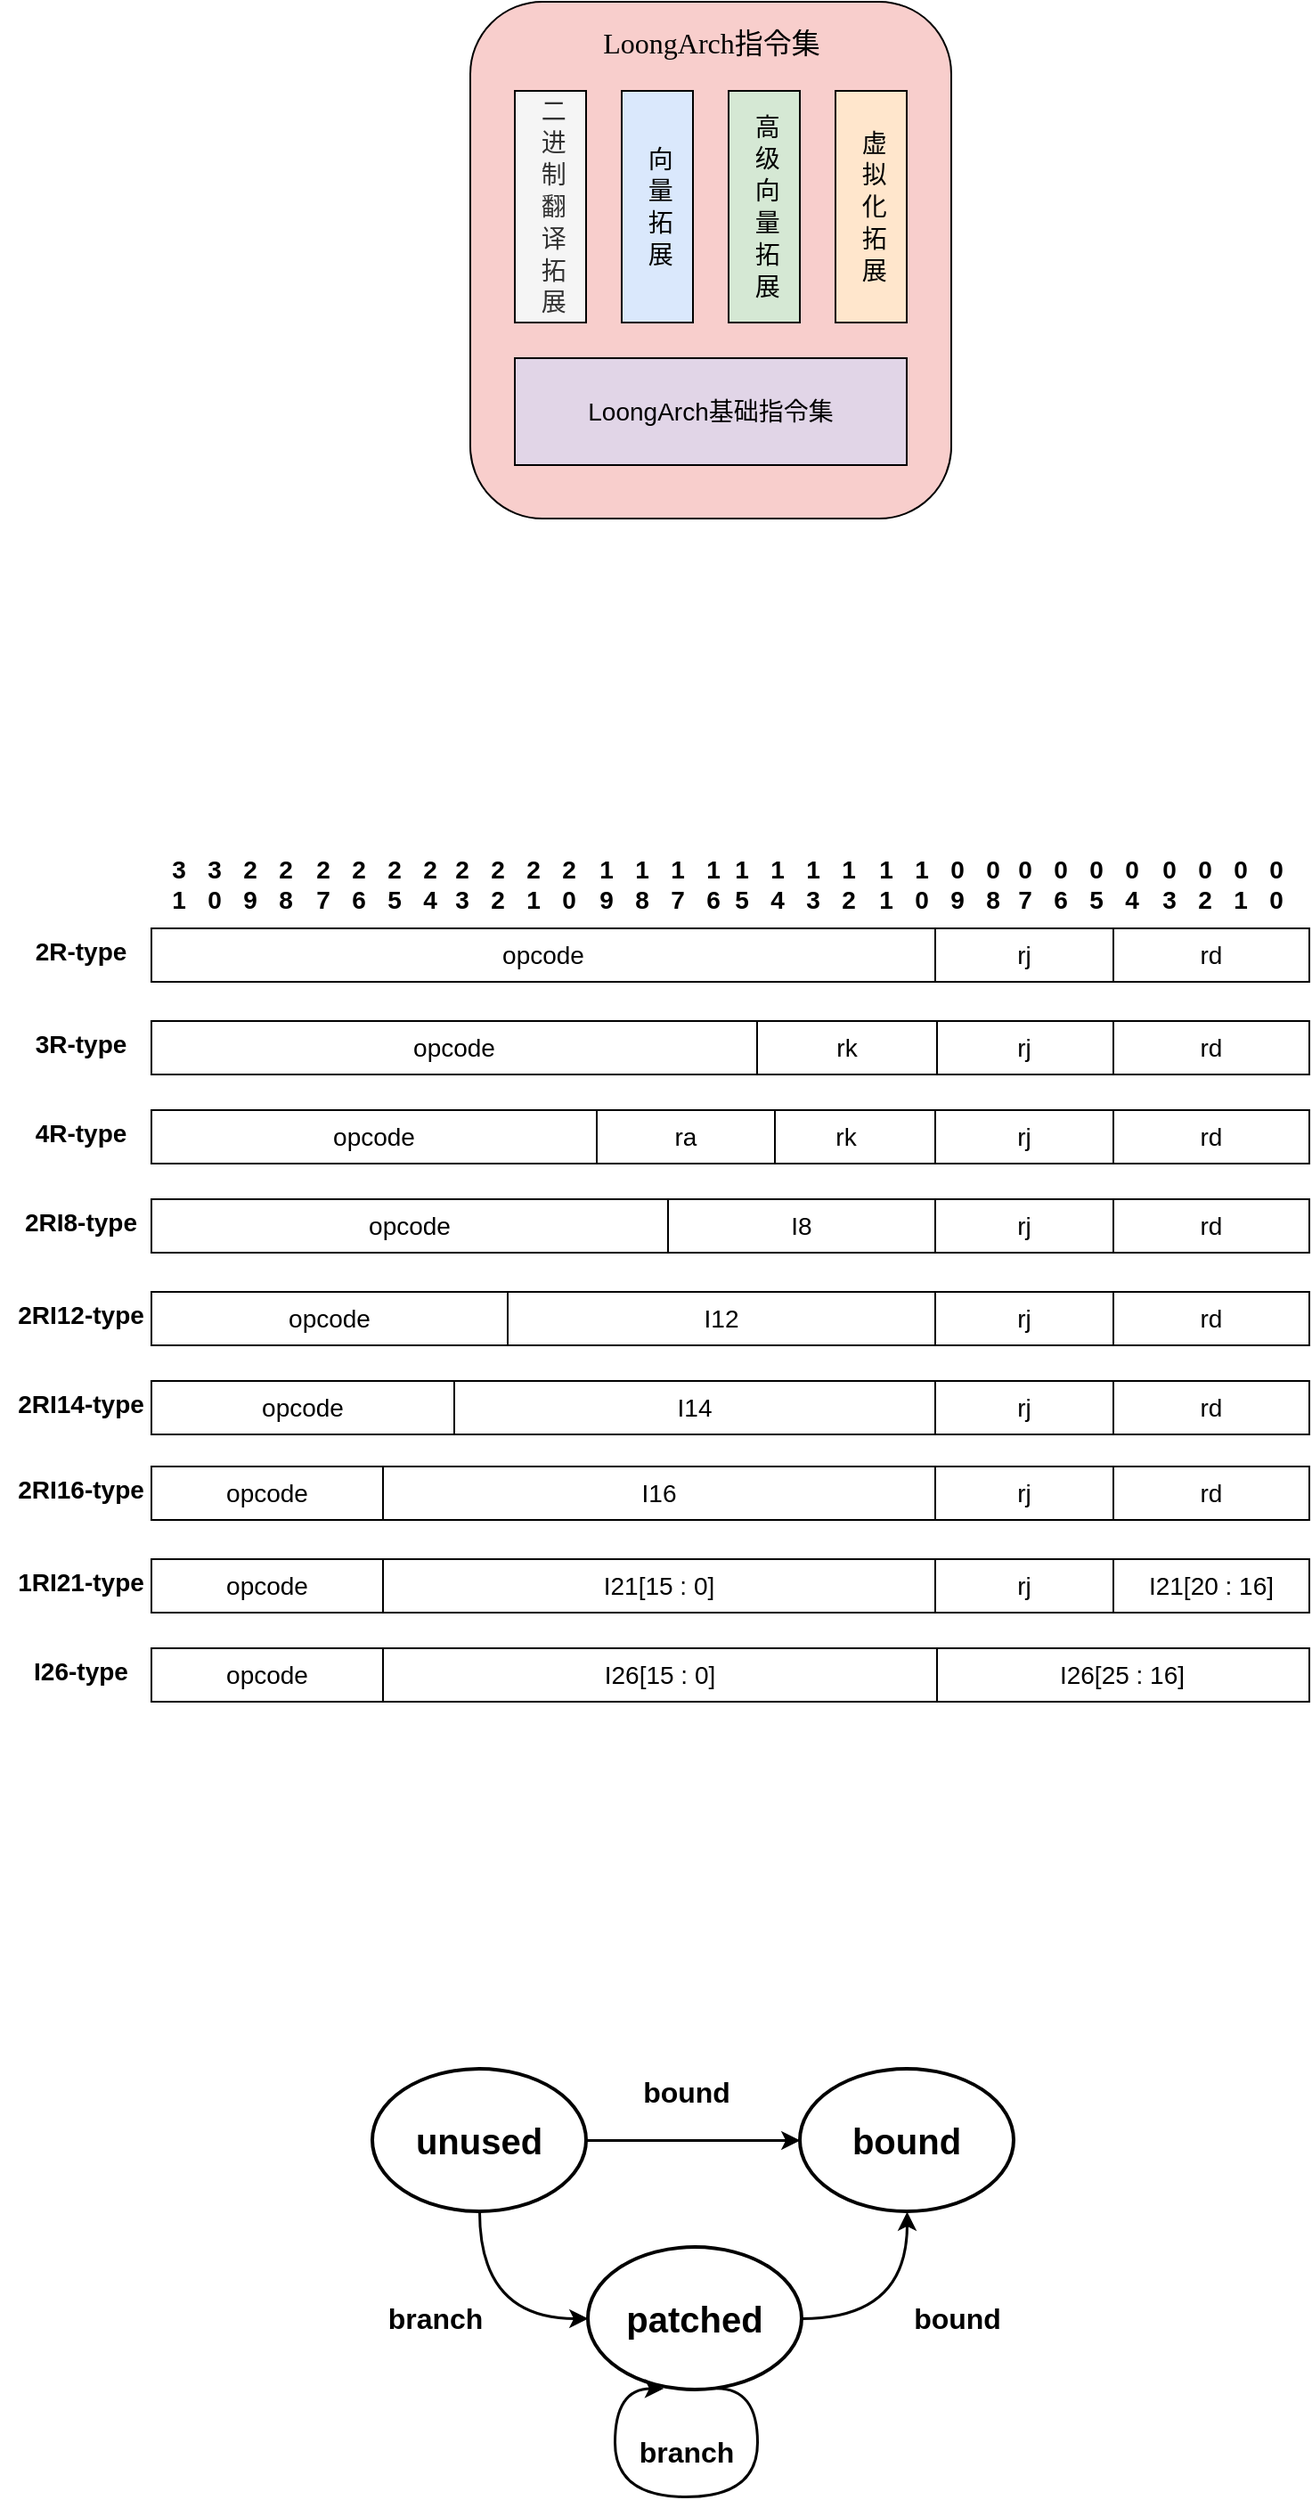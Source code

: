 <mxfile version="26.2.4">
  <diagram name="Page-1" id="nLnqoyDs2qp-jSzca--m">
    <mxGraphModel dx="1360" dy="719" grid="1" gridSize="10" guides="1" tooltips="1" connect="1" arrows="1" fold="1" page="1" pageScale="1" pageWidth="827" pageHeight="1169" math="0" shadow="0">
      <root>
        <mxCell id="0" />
        <mxCell id="1" parent="0" />
        <mxCell id="dvlamM2bj5HqGhSwdMmL-6" value="" style="rounded=1;whiteSpace=wrap;html=1;fillColor=#f8cecc;strokeColor=default;" parent="1" vertex="1">
          <mxGeometry x="279" y="70" width="270" height="290" as="geometry" />
        </mxCell>
        <mxCell id="dvlamM2bj5HqGhSwdMmL-1" value="&lt;font style=&quot;font-size: 14px;&quot;&gt;二 进 制 翻 译 拓 展&lt;/font&gt;" style="rounded=0;whiteSpace=wrap;html=1;direction=east;flipH=1;flipV=0;textDirection=vertical-lr;fillColor=#f5f5f5;fontColor=#333333;strokeColor=default;" parent="1" vertex="1">
          <mxGeometry x="304" y="120" width="40" height="130" as="geometry" />
        </mxCell>
        <mxCell id="dvlamM2bj5HqGhSwdMmL-2" value="&lt;font style=&quot;font-size: 14px;&quot;&gt;向 量 拓 展&lt;/font&gt;" style="rounded=0;whiteSpace=wrap;html=1;direction=east;flipH=1;flipV=0;textDirection=vertical-lr;fillColor=#dae8fc;strokeColor=default;" parent="1" vertex="1">
          <mxGeometry x="364" y="120" width="40" height="130" as="geometry" />
        </mxCell>
        <mxCell id="dvlamM2bj5HqGhSwdMmL-3" value="&lt;font style=&quot;font-size: 14px;&quot;&gt;高 级 向 量 拓 展&lt;/font&gt;" style="rounded=0;whiteSpace=wrap;html=1;direction=east;flipH=1;flipV=0;textDirection=vertical-lr;fillColor=#d5e8d4;strokeColor=default;" parent="1" vertex="1">
          <mxGeometry x="424" y="120" width="40" height="130" as="geometry" />
        </mxCell>
        <mxCell id="dvlamM2bj5HqGhSwdMmL-4" value="&lt;font style=&quot;font-size: 14px;&quot;&gt;虚 拟 化 拓 展&lt;/font&gt;" style="rounded=0;whiteSpace=wrap;html=1;direction=east;flipH=1;flipV=0;textDirection=vertical-lr;fillColor=#ffe6cc;strokeColor=default;" parent="1" vertex="1">
          <mxGeometry x="484" y="120" width="40" height="130" as="geometry" />
        </mxCell>
        <mxCell id="dvlamM2bj5HqGhSwdMmL-5" value="&lt;font style=&quot;font-size: 14px;&quot;&gt;LoongArch基础指令集&lt;/font&gt;" style="rounded=0;whiteSpace=wrap;html=1;fillColor=#e1d5e7;strokeColor=default;" parent="1" vertex="1">
          <mxGeometry x="304" y="270" width="220" height="60" as="geometry" />
        </mxCell>
        <mxCell id="dvlamM2bj5HqGhSwdMmL-7" value="&lt;font style=&quot;font-size: 16px;&quot; face=&quot;Verdana&quot;&gt;LoongArch指令集&lt;/font&gt;" style="text;html=1;align=center;verticalAlign=middle;resizable=0;points=[];autosize=1;strokeColor=none;fillColor=none;" parent="1" vertex="1">
          <mxGeometry x="334" y="78" width="160" height="30" as="geometry" />
        </mxCell>
        <mxCell id="w8Et5FS7XUNBpcLHklHT-1" value="0&lt;div&gt;0&lt;/div&gt;" style="text;html=1;align=center;verticalAlign=middle;resizable=0;points=[];autosize=1;strokeColor=none;fillColor=none;fontStyle=1;fontSize=14;" parent="1" vertex="1">
          <mxGeometry x="716" y="540" width="30" height="50" as="geometry" />
        </mxCell>
        <mxCell id="w8Et5FS7XUNBpcLHklHT-2" value="0&lt;div&gt;1&lt;/div&gt;" style="text;html=1;align=center;verticalAlign=middle;resizable=0;points=[];autosize=1;strokeColor=none;fillColor=none;fontStyle=1;fontSize=14;" parent="1" vertex="1">
          <mxGeometry x="696" y="540" width="30" height="50" as="geometry" />
        </mxCell>
        <mxCell id="w8Et5FS7XUNBpcLHklHT-3" value="0&lt;div&gt;2&lt;/div&gt;" style="text;html=1;align=center;verticalAlign=middle;resizable=0;points=[];autosize=1;strokeColor=none;fillColor=none;fontStyle=1;fontSize=14;" parent="1" vertex="1">
          <mxGeometry x="676" y="540" width="30" height="50" as="geometry" />
        </mxCell>
        <mxCell id="w8Et5FS7XUNBpcLHklHT-4" value="0&lt;div&gt;3&lt;/div&gt;" style="text;html=1;align=center;verticalAlign=middle;resizable=0;points=[];autosize=1;strokeColor=none;fillColor=none;fontStyle=1;fontSize=14;" parent="1" vertex="1">
          <mxGeometry x="656" y="540" width="30" height="50" as="geometry" />
        </mxCell>
        <mxCell id="w8Et5FS7XUNBpcLHklHT-5" value="0&lt;div&gt;4&lt;/div&gt;" style="text;html=1;align=center;verticalAlign=middle;resizable=0;points=[];autosize=1;strokeColor=none;fillColor=none;fontStyle=1;fontSize=14;" parent="1" vertex="1">
          <mxGeometry x="635" y="540" width="30" height="50" as="geometry" />
        </mxCell>
        <mxCell id="w8Et5FS7XUNBpcLHklHT-6" value="0&lt;div&gt;5&lt;/div&gt;" style="text;html=1;align=center;verticalAlign=middle;resizable=0;points=[];autosize=1;strokeColor=none;fillColor=none;fontStyle=1;fontSize=14;" parent="1" vertex="1">
          <mxGeometry x="615" y="540" width="30" height="50" as="geometry" />
        </mxCell>
        <mxCell id="w8Et5FS7XUNBpcLHklHT-7" value="0&lt;div&gt;6&lt;/div&gt;" style="text;html=1;align=center;verticalAlign=middle;resizable=0;points=[];autosize=1;strokeColor=none;fillColor=none;fontStyle=1;fontSize=14;" parent="1" vertex="1">
          <mxGeometry x="595" y="540" width="30" height="50" as="geometry" />
        </mxCell>
        <mxCell id="w8Et5FS7XUNBpcLHklHT-8" value="0&lt;div&gt;7&lt;/div&gt;" style="text;html=1;align=center;verticalAlign=middle;resizable=0;points=[];autosize=1;strokeColor=none;fillColor=none;fontStyle=1;fontSize=14;" parent="1" vertex="1">
          <mxGeometry x="575" y="540" width="30" height="50" as="geometry" />
        </mxCell>
        <mxCell id="w8Et5FS7XUNBpcLHklHT-9" value="0&lt;div&gt;8&lt;/div&gt;" style="text;html=1;align=center;verticalAlign=middle;resizable=0;points=[];autosize=1;strokeColor=none;fillColor=none;fontStyle=1;fontSize=14;" parent="1" vertex="1">
          <mxGeometry x="557" y="540" width="30" height="50" as="geometry" />
        </mxCell>
        <mxCell id="w8Et5FS7XUNBpcLHklHT-10" value="0&lt;div&gt;9&lt;/div&gt;" style="text;html=1;align=center;verticalAlign=middle;resizable=0;points=[];autosize=1;strokeColor=none;fillColor=none;fontStyle=1;fontSize=14;" parent="1" vertex="1">
          <mxGeometry x="537" y="540" width="30" height="50" as="geometry" />
        </mxCell>
        <mxCell id="w8Et5FS7XUNBpcLHklHT-11" value="1&lt;br&gt;&lt;div&gt;0&lt;/div&gt;" style="text;html=1;align=center;verticalAlign=middle;resizable=0;points=[];autosize=1;strokeColor=none;fillColor=none;fontStyle=1;fontSize=14;" parent="1" vertex="1">
          <mxGeometry x="517" y="540" width="30" height="50" as="geometry" />
        </mxCell>
        <mxCell id="w8Et5FS7XUNBpcLHklHT-12" value="1&lt;br&gt;&lt;div&gt;1&lt;/div&gt;" style="text;html=1;align=center;verticalAlign=middle;resizable=0;points=[];autosize=1;strokeColor=none;fillColor=none;fontStyle=1;fontSize=14;" parent="1" vertex="1">
          <mxGeometry x="497" y="540" width="30" height="50" as="geometry" />
        </mxCell>
        <mxCell id="w8Et5FS7XUNBpcLHklHT-13" value="1&lt;br&gt;&lt;div&gt;2&lt;/div&gt;" style="text;html=1;align=center;verticalAlign=middle;resizable=0;points=[];autosize=1;strokeColor=none;fillColor=none;fontStyle=1;fontSize=14;" parent="1" vertex="1">
          <mxGeometry x="476" y="540" width="30" height="50" as="geometry" />
        </mxCell>
        <mxCell id="w8Et5FS7XUNBpcLHklHT-14" value="1&lt;br&gt;&lt;div&gt;3&lt;/div&gt;" style="text;html=1;align=center;verticalAlign=middle;resizable=0;points=[];autosize=1;strokeColor=none;fillColor=none;fontStyle=1;fontSize=14;" parent="1" vertex="1">
          <mxGeometry x="456" y="540" width="30" height="50" as="geometry" />
        </mxCell>
        <mxCell id="w8Et5FS7XUNBpcLHklHT-15" value="1&lt;br&gt;&lt;div&gt;4&lt;/div&gt;" style="text;html=1;align=center;verticalAlign=middle;resizable=0;points=[];autosize=1;strokeColor=none;fillColor=none;fontStyle=1;fontSize=14;" parent="1" vertex="1">
          <mxGeometry x="436" y="540" width="30" height="50" as="geometry" />
        </mxCell>
        <mxCell id="w8Et5FS7XUNBpcLHklHT-16" value="1&lt;br&gt;&lt;div&gt;5&lt;/div&gt;" style="text;html=1;align=center;verticalAlign=middle;resizable=0;points=[];autosize=1;strokeColor=none;fillColor=none;fontStyle=1;fontSize=14;" parent="1" vertex="1">
          <mxGeometry x="416" y="540" width="30" height="50" as="geometry" />
        </mxCell>
        <mxCell id="w8Et5FS7XUNBpcLHklHT-17" value="1&lt;br&gt;&lt;div&gt;6&lt;/div&gt;" style="text;html=1;align=center;verticalAlign=middle;resizable=0;points=[];autosize=1;strokeColor=none;fillColor=none;fontStyle=1;fontSize=14;" parent="1" vertex="1">
          <mxGeometry x="400" y="540" width="30" height="50" as="geometry" />
        </mxCell>
        <mxCell id="w8Et5FS7XUNBpcLHklHT-18" value="1&lt;br&gt;&lt;div&gt;7&lt;/div&gt;" style="text;html=1;align=center;verticalAlign=middle;resizable=0;points=[];autosize=1;strokeColor=none;fillColor=none;fontStyle=1;fontSize=14;" parent="1" vertex="1">
          <mxGeometry x="380" y="540" width="30" height="50" as="geometry" />
        </mxCell>
        <mxCell id="w8Et5FS7XUNBpcLHklHT-19" value="1&lt;br&gt;&lt;div&gt;8&lt;/div&gt;" style="text;html=1;align=center;verticalAlign=middle;resizable=0;points=[];autosize=1;strokeColor=none;fillColor=none;fontStyle=1;fontSize=14;" parent="1" vertex="1">
          <mxGeometry x="360" y="540" width="30" height="50" as="geometry" />
        </mxCell>
        <mxCell id="w8Et5FS7XUNBpcLHklHT-20" value="&lt;div&gt;1&lt;/div&gt;&lt;div&gt;9&lt;/div&gt;" style="text;html=1;align=center;verticalAlign=middle;resizable=0;points=[];autosize=1;strokeColor=none;fillColor=none;fontStyle=1;fontSize=14;" parent="1" vertex="1">
          <mxGeometry x="340" y="540" width="30" height="50" as="geometry" />
        </mxCell>
        <mxCell id="w8Et5FS7XUNBpcLHklHT-21" value="2&lt;br&gt;&lt;div&gt;0&lt;/div&gt;" style="text;html=1;align=center;verticalAlign=middle;resizable=0;points=[];autosize=1;strokeColor=none;fillColor=none;fontStyle=1;fontSize=14;" parent="1" vertex="1">
          <mxGeometry x="319" y="540" width="30" height="50" as="geometry" />
        </mxCell>
        <mxCell id="w8Et5FS7XUNBpcLHklHT-22" value="2&lt;br&gt;&lt;div&gt;1&lt;/div&gt;" style="text;html=1;align=center;verticalAlign=middle;resizable=0;points=[];autosize=1;strokeColor=none;fillColor=none;fontStyle=1;fontSize=14;" parent="1" vertex="1">
          <mxGeometry x="299" y="540" width="30" height="50" as="geometry" />
        </mxCell>
        <mxCell id="w8Et5FS7XUNBpcLHklHT-23" value="&lt;div&gt;2&lt;/div&gt;&lt;div&gt;2&lt;/div&gt;" style="text;html=1;align=center;verticalAlign=middle;resizable=0;points=[];autosize=1;strokeColor=none;fillColor=none;fontStyle=1;fontSize=14;" parent="1" vertex="1">
          <mxGeometry x="279" y="540" width="30" height="50" as="geometry" />
        </mxCell>
        <mxCell id="w8Et5FS7XUNBpcLHklHT-24" value="2&lt;br&gt;&lt;div&gt;3&lt;/div&gt;" style="text;html=1;align=center;verticalAlign=middle;resizable=0;points=[];autosize=1;strokeColor=none;fillColor=none;fontStyle=1;fontSize=14;" parent="1" vertex="1">
          <mxGeometry x="259" y="540" width="30" height="50" as="geometry" />
        </mxCell>
        <mxCell id="w8Et5FS7XUNBpcLHklHT-25" value="2&lt;br&gt;&lt;div&gt;4&lt;/div&gt;" style="text;html=1;align=center;verticalAlign=middle;resizable=0;points=[];autosize=1;strokeColor=none;fillColor=none;fontStyle=1;fontSize=14;" parent="1" vertex="1">
          <mxGeometry x="241" y="540" width="30" height="50" as="geometry" />
        </mxCell>
        <mxCell id="w8Et5FS7XUNBpcLHklHT-26" value="2&lt;br&gt;&lt;div&gt;5&lt;/div&gt;" style="text;html=1;align=center;verticalAlign=middle;resizable=0;points=[];autosize=1;strokeColor=none;fillColor=none;fontStyle=1;fontSize=14;" parent="1" vertex="1">
          <mxGeometry x="221" y="540" width="30" height="50" as="geometry" />
        </mxCell>
        <mxCell id="w8Et5FS7XUNBpcLHklHT-27" value="&lt;div&gt;2&lt;/div&gt;&lt;div&gt;6&lt;/div&gt;" style="text;html=1;align=center;verticalAlign=middle;resizable=0;points=[];autosize=1;strokeColor=none;fillColor=none;fontStyle=1;fontSize=14;" parent="1" vertex="1">
          <mxGeometry x="201" y="540" width="30" height="50" as="geometry" />
        </mxCell>
        <mxCell id="w8Et5FS7XUNBpcLHklHT-28" value="2&lt;br&gt;&lt;div&gt;7&lt;/div&gt;" style="text;html=1;align=center;verticalAlign=middle;resizable=0;points=[];autosize=1;strokeColor=none;fillColor=none;fontStyle=1;fontSize=14;" parent="1" vertex="1">
          <mxGeometry x="181" y="540" width="30" height="50" as="geometry" />
        </mxCell>
        <mxCell id="w8Et5FS7XUNBpcLHklHT-29" value="&lt;div&gt;2&lt;/div&gt;&lt;div&gt;8&lt;/div&gt;" style="text;html=1;align=center;verticalAlign=middle;resizable=0;points=[];autosize=1;strokeColor=none;fillColor=none;fontStyle=1;fontSize=14;" parent="1" vertex="1">
          <mxGeometry x="160" y="540" width="30" height="50" as="geometry" />
        </mxCell>
        <mxCell id="w8Et5FS7XUNBpcLHklHT-30" value="&lt;div&gt;2&lt;/div&gt;&lt;div&gt;9&lt;/div&gt;" style="text;html=1;align=center;verticalAlign=middle;resizable=0;points=[];autosize=1;strokeColor=none;fillColor=none;fontStyle=1;fontSize=14;" parent="1" vertex="1">
          <mxGeometry x="140" y="540" width="30" height="50" as="geometry" />
        </mxCell>
        <mxCell id="w8Et5FS7XUNBpcLHklHT-31" value="3&lt;br&gt;&lt;div&gt;0&lt;/div&gt;" style="text;html=1;align=center;verticalAlign=middle;resizable=0;points=[];autosize=1;strokeColor=none;fillColor=none;fontStyle=1;fontSize=14;" parent="1" vertex="1">
          <mxGeometry x="120" y="540" width="30" height="50" as="geometry" />
        </mxCell>
        <mxCell id="w8Et5FS7XUNBpcLHklHT-32" value="3&lt;br&gt;&lt;div&gt;1&lt;/div&gt;" style="text;html=1;align=center;verticalAlign=middle;resizable=0;points=[];autosize=1;strokeColor=none;fillColor=none;fontStyle=1;fontSize=14;" parent="1" vertex="1">
          <mxGeometry x="100" y="540" width="30" height="50" as="geometry" />
        </mxCell>
        <mxCell id="w8Et5FS7XUNBpcLHklHT-33" value="" style="rounded=0;whiteSpace=wrap;html=1;" parent="1" vertex="1">
          <mxGeometry x="100" y="590" width="650" height="30" as="geometry" />
        </mxCell>
        <mxCell id="w8Et5FS7XUNBpcLHklHT-34" value="&lt;b&gt;&lt;font style=&quot;font-size: 14px;&quot;&gt;2R-type&lt;/font&gt;&lt;/b&gt;" style="text;html=1;align=center;verticalAlign=middle;resizable=0;points=[];autosize=1;strokeColor=none;fillColor=none;" parent="1" vertex="1">
          <mxGeometry x="25" y="588" width="70" height="30" as="geometry" />
        </mxCell>
        <mxCell id="w8Et5FS7XUNBpcLHklHT-35" value="" style="rounded=0;whiteSpace=wrap;html=1;" parent="1" vertex="1">
          <mxGeometry x="100" y="642" width="650" height="30" as="geometry" />
        </mxCell>
        <mxCell id="w8Et5FS7XUNBpcLHklHT-36" value="&lt;b&gt;&lt;font style=&quot;font-size: 14px;&quot;&gt;3R-type&lt;/font&gt;&lt;/b&gt;" style="text;html=1;align=center;verticalAlign=middle;resizable=0;points=[];autosize=1;strokeColor=none;fillColor=none;" parent="1" vertex="1">
          <mxGeometry x="25" y="640" width="70" height="30" as="geometry" />
        </mxCell>
        <mxCell id="w8Et5FS7XUNBpcLHklHT-37" value="" style="rounded=0;whiteSpace=wrap;html=1;" parent="1" vertex="1">
          <mxGeometry x="100" y="692" width="650" height="30" as="geometry" />
        </mxCell>
        <mxCell id="w8Et5FS7XUNBpcLHklHT-38" value="&lt;b&gt;&lt;font style=&quot;font-size: 14px;&quot;&gt;4R-type&lt;/font&gt;&lt;/b&gt;" style="text;html=1;align=center;verticalAlign=middle;resizable=0;points=[];autosize=1;strokeColor=none;fillColor=none;" parent="1" vertex="1">
          <mxGeometry x="25" y="690" width="70" height="30" as="geometry" />
        </mxCell>
        <mxCell id="w8Et5FS7XUNBpcLHklHT-39" value="" style="rounded=0;whiteSpace=wrap;html=1;" parent="1" vertex="1">
          <mxGeometry x="100" y="742" width="650" height="30" as="geometry" />
        </mxCell>
        <mxCell id="w8Et5FS7XUNBpcLHklHT-40" value="&lt;b&gt;&lt;font style=&quot;font-size: 14px;&quot;&gt;2RI8-type&lt;/font&gt;&lt;/b&gt;" style="text;html=1;align=center;verticalAlign=middle;resizable=0;points=[];autosize=1;strokeColor=none;fillColor=none;" parent="1" vertex="1">
          <mxGeometry x="15" y="740" width="90" height="30" as="geometry" />
        </mxCell>
        <mxCell id="w8Et5FS7XUNBpcLHklHT-41" value="" style="rounded=0;whiteSpace=wrap;html=1;" parent="1" vertex="1">
          <mxGeometry x="100" y="794" width="650" height="30" as="geometry" />
        </mxCell>
        <mxCell id="w8Et5FS7XUNBpcLHklHT-42" value="&lt;b&gt;&lt;font style=&quot;font-size: 14px;&quot;&gt;2RI12-type&lt;/font&gt;&lt;/b&gt;" style="text;html=1;align=center;verticalAlign=middle;resizable=0;points=[];autosize=1;strokeColor=none;fillColor=none;" parent="1" vertex="1">
          <mxGeometry x="15" y="792" width="90" height="30" as="geometry" />
        </mxCell>
        <mxCell id="w8Et5FS7XUNBpcLHklHT-43" value="" style="rounded=0;whiteSpace=wrap;html=1;" parent="1" vertex="1">
          <mxGeometry x="100" y="844" width="650" height="30" as="geometry" />
        </mxCell>
        <mxCell id="w8Et5FS7XUNBpcLHklHT-44" value="&lt;b&gt;&lt;font style=&quot;font-size: 14px;&quot;&gt;2RI14-type&lt;/font&gt;&lt;/b&gt;" style="text;html=1;align=center;verticalAlign=middle;resizable=0;points=[];autosize=1;strokeColor=none;fillColor=none;" parent="1" vertex="1">
          <mxGeometry x="15" y="842" width="90" height="30" as="geometry" />
        </mxCell>
        <mxCell id="w8Et5FS7XUNBpcLHklHT-45" value="" style="rounded=0;whiteSpace=wrap;html=1;" parent="1" vertex="1">
          <mxGeometry x="100" y="892" width="650" height="30" as="geometry" />
        </mxCell>
        <mxCell id="w8Et5FS7XUNBpcLHklHT-46" value="&lt;b&gt;&lt;font style=&quot;font-size: 14px;&quot;&gt;2RI16-type&lt;/font&gt;&lt;/b&gt;" style="text;html=1;align=center;verticalAlign=middle;resizable=0;points=[];autosize=1;strokeColor=none;fillColor=none;" parent="1" vertex="1">
          <mxGeometry x="15" y="890" width="90" height="30" as="geometry" />
        </mxCell>
        <mxCell id="w8Et5FS7XUNBpcLHklHT-47" value="" style="rounded=0;whiteSpace=wrap;html=1;" parent="1" vertex="1">
          <mxGeometry x="100" y="944" width="650" height="30" as="geometry" />
        </mxCell>
        <mxCell id="w8Et5FS7XUNBpcLHklHT-48" value="&lt;b&gt;&lt;font style=&quot;font-size: 14px;&quot;&gt;1RI21-type&lt;/font&gt;&lt;/b&gt;" style="text;html=1;align=center;verticalAlign=middle;resizable=0;points=[];autosize=1;strokeColor=none;fillColor=none;" parent="1" vertex="1">
          <mxGeometry x="15" y="942" width="90" height="30" as="geometry" />
        </mxCell>
        <mxCell id="w8Et5FS7XUNBpcLHklHT-49" value="" style="rounded=0;whiteSpace=wrap;html=1;" parent="1" vertex="1">
          <mxGeometry x="100" y="994" width="650" height="30" as="geometry" />
        </mxCell>
        <mxCell id="w8Et5FS7XUNBpcLHklHT-50" value="&lt;b&gt;&lt;font style=&quot;font-size: 14px;&quot;&gt;I26-type&lt;/font&gt;&lt;/b&gt;" style="text;html=1;align=center;verticalAlign=middle;resizable=0;points=[];autosize=1;strokeColor=none;fillColor=none;" parent="1" vertex="1">
          <mxGeometry x="20" y="992" width="80" height="30" as="geometry" />
        </mxCell>
        <mxCell id="w8Et5FS7XUNBpcLHklHT-51" value="&lt;font style=&quot;font-size: 14px;&quot;&gt;opcode&lt;/font&gt;" style="rounded=0;whiteSpace=wrap;html=1;" parent="1" vertex="1">
          <mxGeometry x="100" y="590" width="440" height="30" as="geometry" />
        </mxCell>
        <mxCell id="w8Et5FS7XUNBpcLHklHT-52" value="&lt;font style=&quot;font-size: 14px;&quot;&gt;rd&lt;/font&gt;" style="rounded=0;whiteSpace=wrap;html=1;" parent="1" vertex="1">
          <mxGeometry x="640" y="590" width="110" height="30" as="geometry" />
        </mxCell>
        <mxCell id="w8Et5FS7XUNBpcLHklHT-53" value="&lt;font style=&quot;font-size: 14px;&quot;&gt;rd&lt;/font&gt;" style="rounded=0;whiteSpace=wrap;html=1;" parent="1" vertex="1">
          <mxGeometry x="640" y="642" width="110" height="30" as="geometry" />
        </mxCell>
        <mxCell id="w8Et5FS7XUNBpcLHklHT-54" value="&lt;font style=&quot;font-size: 14px;&quot;&gt;rd&lt;/font&gt;" style="rounded=0;whiteSpace=wrap;html=1;" parent="1" vertex="1">
          <mxGeometry x="640" y="692" width="110" height="30" as="geometry" />
        </mxCell>
        <mxCell id="w8Et5FS7XUNBpcLHklHT-55" value="&lt;font style=&quot;font-size: 14px;&quot;&gt;rd&lt;/font&gt;" style="rounded=0;whiteSpace=wrap;html=1;" parent="1" vertex="1">
          <mxGeometry x="640" y="742" width="110" height="30" as="geometry" />
        </mxCell>
        <mxCell id="w8Et5FS7XUNBpcLHklHT-56" value="&lt;font style=&quot;font-size: 14px;&quot;&gt;rd&lt;/font&gt;" style="rounded=0;whiteSpace=wrap;html=1;" parent="1" vertex="1">
          <mxGeometry x="640" y="794" width="110" height="30" as="geometry" />
        </mxCell>
        <mxCell id="w8Et5FS7XUNBpcLHklHT-57" value="&lt;font style=&quot;font-size: 14px;&quot;&gt;rd&lt;/font&gt;" style="rounded=0;whiteSpace=wrap;html=1;" parent="1" vertex="1">
          <mxGeometry x="640" y="844" width="110" height="30" as="geometry" />
        </mxCell>
        <mxCell id="w8Et5FS7XUNBpcLHklHT-58" value="&lt;font style=&quot;font-size: 14px;&quot;&gt;rd&lt;/font&gt;" style="rounded=0;whiteSpace=wrap;html=1;" parent="1" vertex="1">
          <mxGeometry x="640" y="892" width="110" height="30" as="geometry" />
        </mxCell>
        <mxCell id="w8Et5FS7XUNBpcLHklHT-59" value="&lt;span style=&quot;font-size: 14px;&quot;&gt;I21[20 : 16]&lt;/span&gt;" style="rounded=0;whiteSpace=wrap;html=1;" parent="1" vertex="1">
          <mxGeometry x="640" y="944" width="110" height="30" as="geometry" />
        </mxCell>
        <mxCell id="w8Et5FS7XUNBpcLHklHT-60" value="&lt;font style=&quot;font-size: 14px;&quot;&gt;rj&lt;/font&gt;" style="rounded=0;whiteSpace=wrap;html=1;" parent="1" vertex="1">
          <mxGeometry x="540" y="590" width="100" height="30" as="geometry" />
        </mxCell>
        <mxCell id="w8Et5FS7XUNBpcLHklHT-61" value="&lt;font style=&quot;font-size: 14px;&quot;&gt;rj&lt;/font&gt;" style="rounded=0;whiteSpace=wrap;html=1;" parent="1" vertex="1">
          <mxGeometry x="540" y="642" width="100" height="30" as="geometry" />
        </mxCell>
        <mxCell id="w8Et5FS7XUNBpcLHklHT-62" value="&lt;font style=&quot;font-size: 14px;&quot;&gt;rj&lt;/font&gt;" style="rounded=0;whiteSpace=wrap;html=1;" parent="1" vertex="1">
          <mxGeometry x="540" y="692" width="100" height="30" as="geometry" />
        </mxCell>
        <mxCell id="w8Et5FS7XUNBpcLHklHT-63" value="&lt;font style=&quot;font-size: 14px;&quot;&gt;rj&lt;/font&gt;" style="rounded=0;whiteSpace=wrap;html=1;" parent="1" vertex="1">
          <mxGeometry x="540" y="742" width="100" height="30" as="geometry" />
        </mxCell>
        <mxCell id="w8Et5FS7XUNBpcLHklHT-64" value="&lt;font style=&quot;font-size: 14px;&quot;&gt;rj&lt;/font&gt;" style="rounded=0;whiteSpace=wrap;html=1;" parent="1" vertex="1">
          <mxGeometry x="540" y="794" width="100" height="30" as="geometry" />
        </mxCell>
        <mxCell id="w8Et5FS7XUNBpcLHklHT-65" value="&lt;font style=&quot;font-size: 14px;&quot;&gt;rj&lt;/font&gt;" style="rounded=0;whiteSpace=wrap;html=1;" parent="1" vertex="1">
          <mxGeometry x="540" y="844" width="100" height="30" as="geometry" />
        </mxCell>
        <mxCell id="w8Et5FS7XUNBpcLHklHT-66" value="&lt;font style=&quot;font-size: 14px;&quot;&gt;rj&lt;/font&gt;" style="rounded=0;whiteSpace=wrap;html=1;" parent="1" vertex="1">
          <mxGeometry x="540" y="892" width="100" height="30" as="geometry" />
        </mxCell>
        <mxCell id="w8Et5FS7XUNBpcLHklHT-67" value="&lt;font style=&quot;font-size: 14px;&quot;&gt;rj&lt;/font&gt;" style="rounded=0;whiteSpace=wrap;html=1;" parent="1" vertex="1">
          <mxGeometry x="540" y="944" width="100" height="30" as="geometry" />
        </mxCell>
        <mxCell id="w8Et5FS7XUNBpcLHklHT-68" value="&lt;span style=&quot;font-size: 14px;&quot;&gt;I26[25 : 16]&lt;/span&gt;" style="rounded=0;whiteSpace=wrap;html=1;" parent="1" vertex="1">
          <mxGeometry x="540" y="994" width="210" height="30" as="geometry" />
        </mxCell>
        <mxCell id="w8Et5FS7XUNBpcLHklHT-69" value="&lt;font style=&quot;font-size: 14px;&quot;&gt;opcode&lt;/font&gt;" style="rounded=0;whiteSpace=wrap;html=1;" parent="1" vertex="1">
          <mxGeometry x="100" y="642" width="340" height="30" as="geometry" />
        </mxCell>
        <mxCell id="w8Et5FS7XUNBpcLHklHT-70" value="&lt;font style=&quot;font-size: 14px;&quot;&gt;opcode&lt;/font&gt;" style="rounded=0;whiteSpace=wrap;html=1;" parent="1" vertex="1">
          <mxGeometry x="100" y="692" width="250" height="30" as="geometry" />
        </mxCell>
        <mxCell id="w8Et5FS7XUNBpcLHklHT-71" value="&lt;font style=&quot;font-size: 14px;&quot;&gt;opcode&lt;/font&gt;" style="rounded=0;whiteSpace=wrap;html=1;" parent="1" vertex="1">
          <mxGeometry x="100" y="742" width="290" height="30" as="geometry" />
        </mxCell>
        <mxCell id="w8Et5FS7XUNBpcLHklHT-72" value="&lt;font style=&quot;font-size: 14px;&quot;&gt;opcode&lt;/font&gt;" style="rounded=0;whiteSpace=wrap;html=1;" parent="1" vertex="1">
          <mxGeometry x="100" y="794" width="200" height="30" as="geometry" />
        </mxCell>
        <mxCell id="w8Et5FS7XUNBpcLHklHT-73" value="&lt;font style=&quot;font-size: 14px;&quot;&gt;opcode&lt;/font&gt;" style="rounded=0;whiteSpace=wrap;html=1;" parent="1" vertex="1">
          <mxGeometry x="100" y="844" width="170" height="30" as="geometry" />
        </mxCell>
        <mxCell id="w8Et5FS7XUNBpcLHklHT-74" value="&lt;font style=&quot;font-size: 14px;&quot;&gt;opcode&lt;/font&gt;" style="rounded=0;whiteSpace=wrap;html=1;" parent="1" vertex="1">
          <mxGeometry x="100" y="892" width="130" height="30" as="geometry" />
        </mxCell>
        <mxCell id="w8Et5FS7XUNBpcLHklHT-75" value="&lt;font style=&quot;font-size: 14px;&quot;&gt;opcode&lt;/font&gt;" style="rounded=0;whiteSpace=wrap;html=1;" parent="1" vertex="1">
          <mxGeometry x="100" y="944" width="130" height="30" as="geometry" />
        </mxCell>
        <mxCell id="w8Et5FS7XUNBpcLHklHT-76" value="&lt;font style=&quot;font-size: 14px;&quot;&gt;opcode&lt;/font&gt;" style="rounded=0;whiteSpace=wrap;html=1;" parent="1" vertex="1">
          <mxGeometry x="100" y="994" width="130" height="30" as="geometry" />
        </mxCell>
        <mxCell id="w8Et5FS7XUNBpcLHklHT-77" value="&lt;font style=&quot;font-size: 14px;&quot;&gt;rk&lt;/font&gt;" style="rounded=0;whiteSpace=wrap;html=1;" parent="1" vertex="1">
          <mxGeometry x="440" y="642" width="101" height="30" as="geometry" />
        </mxCell>
        <mxCell id="w8Et5FS7XUNBpcLHklHT-78" value="&lt;font style=&quot;font-size: 14px;&quot;&gt;rk&lt;/font&gt;" style="rounded=0;whiteSpace=wrap;html=1;" parent="1" vertex="1">
          <mxGeometry x="440" y="692" width="100" height="30" as="geometry" />
        </mxCell>
        <mxCell id="w8Et5FS7XUNBpcLHklHT-79" value="&lt;font style=&quot;font-size: 14px;&quot;&gt;ra&lt;/font&gt;" style="rounded=0;whiteSpace=wrap;html=1;" parent="1" vertex="1">
          <mxGeometry x="350" y="692" width="100" height="30" as="geometry" />
        </mxCell>
        <mxCell id="w8Et5FS7XUNBpcLHklHT-80" value="&lt;font style=&quot;font-size: 14px;&quot;&gt;I8&lt;/font&gt;" style="rounded=0;whiteSpace=wrap;html=1;" parent="1" vertex="1">
          <mxGeometry x="390" y="742" width="150" height="30" as="geometry" />
        </mxCell>
        <mxCell id="w8Et5FS7XUNBpcLHklHT-81" value="&lt;font style=&quot;font-size: 14px;&quot;&gt;I12&lt;/font&gt;" style="rounded=0;whiteSpace=wrap;html=1;" parent="1" vertex="1">
          <mxGeometry x="300" y="794" width="240" height="30" as="geometry" />
        </mxCell>
        <mxCell id="w8Et5FS7XUNBpcLHklHT-82" value="&lt;font style=&quot;font-size: 14px;&quot;&gt;I14&lt;/font&gt;" style="rounded=0;whiteSpace=wrap;html=1;" parent="1" vertex="1">
          <mxGeometry x="270" y="844" width="270" height="30" as="geometry" />
        </mxCell>
        <mxCell id="w8Et5FS7XUNBpcLHklHT-83" value="&lt;font style=&quot;font-size: 14px;&quot;&gt;I16&lt;/font&gt;" style="rounded=0;whiteSpace=wrap;html=1;" parent="1" vertex="1">
          <mxGeometry x="230" y="892" width="310" height="30" as="geometry" />
        </mxCell>
        <mxCell id="w8Et5FS7XUNBpcLHklHT-84" value="&lt;span style=&quot;font-size: 14px;&quot;&gt;I21[15 : 0]&lt;/span&gt;" style="rounded=0;whiteSpace=wrap;html=1;" parent="1" vertex="1">
          <mxGeometry x="230" y="944" width="310" height="30" as="geometry" />
        </mxCell>
        <mxCell id="w8Et5FS7XUNBpcLHklHT-85" value="&lt;span style=&quot;font-size: 14px;&quot;&gt;I26[15 : 0]&lt;/span&gt;" style="rounded=0;whiteSpace=wrap;html=1;" parent="1" vertex="1">
          <mxGeometry x="230" y="994" width="311" height="30" as="geometry" />
        </mxCell>
        <mxCell id="w8Et5FS7XUNBpcLHklHT-89" style="edgeStyle=orthogonalEdgeStyle;rounded=0;orthogonalLoop=1;jettySize=auto;html=1;exitX=1;exitY=0.5;exitDx=0;exitDy=0;entryX=0;entryY=0.5;entryDx=0;entryDy=0;strokeWidth=1.5;" parent="1" source="w8Et5FS7XUNBpcLHklHT-86" target="w8Et5FS7XUNBpcLHklHT-87" edge="1">
          <mxGeometry relative="1" as="geometry" />
        </mxCell>
        <mxCell id="w8Et5FS7XUNBpcLHklHT-91" style="edgeStyle=orthogonalEdgeStyle;rounded=0;orthogonalLoop=1;jettySize=auto;html=1;exitX=0.5;exitY=1;exitDx=0;exitDy=0;entryX=0;entryY=0.5;entryDx=0;entryDy=0;curved=1;strokeWidth=1.5;" parent="1" source="w8Et5FS7XUNBpcLHklHT-86" target="w8Et5FS7XUNBpcLHklHT-88" edge="1">
          <mxGeometry relative="1" as="geometry" />
        </mxCell>
        <mxCell id="w8Et5FS7XUNBpcLHklHT-86" value="&lt;b style=&quot;&quot;&gt;&lt;font style=&quot;font-size: 20px;&quot;&gt;unused&lt;/font&gt;&lt;/b&gt;" style="ellipse;whiteSpace=wrap;html=1;strokeWidth=2;" parent="1" vertex="1">
          <mxGeometry x="224" y="1230" width="120" height="80" as="geometry" />
        </mxCell>
        <mxCell id="w8Et5FS7XUNBpcLHklHT-87" value="&lt;b style=&quot;&quot;&gt;&lt;font style=&quot;font-size: 20px;&quot;&gt;bound&lt;/font&gt;&lt;/b&gt;" style="ellipse;whiteSpace=wrap;html=1;strokeWidth=2;" parent="1" vertex="1">
          <mxGeometry x="464" y="1230" width="120" height="80" as="geometry" />
        </mxCell>
        <mxCell id="w8Et5FS7XUNBpcLHklHT-90" style="edgeStyle=orthogonalEdgeStyle;rounded=0;orthogonalLoop=1;jettySize=auto;html=1;exitX=1;exitY=0.5;exitDx=0;exitDy=0;entryX=0.5;entryY=1;entryDx=0;entryDy=0;curved=1;strokeWidth=1.5;" parent="1" source="w8Et5FS7XUNBpcLHklHT-88" target="w8Et5FS7XUNBpcLHklHT-87" edge="1">
          <mxGeometry relative="1" as="geometry" />
        </mxCell>
        <mxCell id="w8Et5FS7XUNBpcLHklHT-88" value="&lt;b style=&quot;&quot;&gt;&lt;font style=&quot;font-size: 20px;&quot;&gt;patched&lt;/font&gt;&lt;/b&gt;" style="ellipse;whiteSpace=wrap;html=1;strokeWidth=2;" parent="1" vertex="1">
          <mxGeometry x="345" y="1330" width="120" height="80" as="geometry" />
        </mxCell>
        <mxCell id="w8Et5FS7XUNBpcLHklHT-92" value="&lt;font style=&quot;font-size: 16px;&quot;&gt;&lt;b style=&quot;&quot;&gt;bound&lt;/b&gt;&lt;/font&gt;" style="text;html=1;align=center;verticalAlign=middle;resizable=0;points=[];autosize=1;strokeColor=none;fillColor=none;" parent="1" vertex="1">
          <mxGeometry x="365" y="1228" width="70" height="30" as="geometry" />
        </mxCell>
        <mxCell id="w8Et5FS7XUNBpcLHklHT-93" value="&lt;font style=&quot;font-size: 16px;&quot;&gt;&lt;b style=&quot;&quot;&gt;branch&lt;/b&gt;&lt;/font&gt;" style="text;html=1;align=center;verticalAlign=middle;resizable=0;points=[];autosize=1;strokeColor=none;fillColor=none;" parent="1" vertex="1">
          <mxGeometry x="219" y="1355" width="80" height="30" as="geometry" />
        </mxCell>
        <mxCell id="w8Et5FS7XUNBpcLHklHT-94" value="&lt;font style=&quot;font-size: 16px;&quot;&gt;&lt;b style=&quot;&quot;&gt;bound&lt;/b&gt;&lt;/font&gt;" style="text;html=1;align=center;verticalAlign=middle;resizable=0;points=[];autosize=1;strokeColor=none;fillColor=none;" parent="1" vertex="1">
          <mxGeometry x="517" y="1355" width="70" height="30" as="geometry" />
        </mxCell>
        <mxCell id="jH2a68YA4NjGwGeIpdUw-7" value="" style="curved=1;endArrow=classic;html=1;rounded=0;edgeStyle=orthogonalEdgeStyle;exitX=0.601;exitY=0.989;exitDx=0;exitDy=0;exitPerimeter=0;entryX=0.353;entryY=0.99;entryDx=0;entryDy=0;entryPerimeter=0;strokeWidth=1.5;" edge="1" parent="1" source="w8Et5FS7XUNBpcLHklHT-88" target="w8Et5FS7XUNBpcLHklHT-88">
          <mxGeometry width="50" height="50" relative="1" as="geometry">
            <mxPoint x="420" y="1490" as="sourcePoint" />
            <mxPoint x="370" y="1440" as="targetPoint" />
            <Array as="points">
              <mxPoint x="440" y="1409" />
              <mxPoint x="440" y="1470" />
              <mxPoint x="360" y="1470" />
              <mxPoint x="360" y="1409" />
            </Array>
          </mxGeometry>
        </mxCell>
        <mxCell id="jH2a68YA4NjGwGeIpdUw-10" value="&lt;font style=&quot;font-size: 16px;&quot;&gt;&lt;b style=&quot;&quot;&gt;branch&lt;/b&gt;&lt;/font&gt;" style="text;html=1;align=center;verticalAlign=middle;resizable=0;points=[];autosize=1;strokeColor=none;fillColor=none;" vertex="1" parent="1">
          <mxGeometry x="360" y="1430" width="80" height="30" as="geometry" />
        </mxCell>
      </root>
    </mxGraphModel>
  </diagram>
</mxfile>
